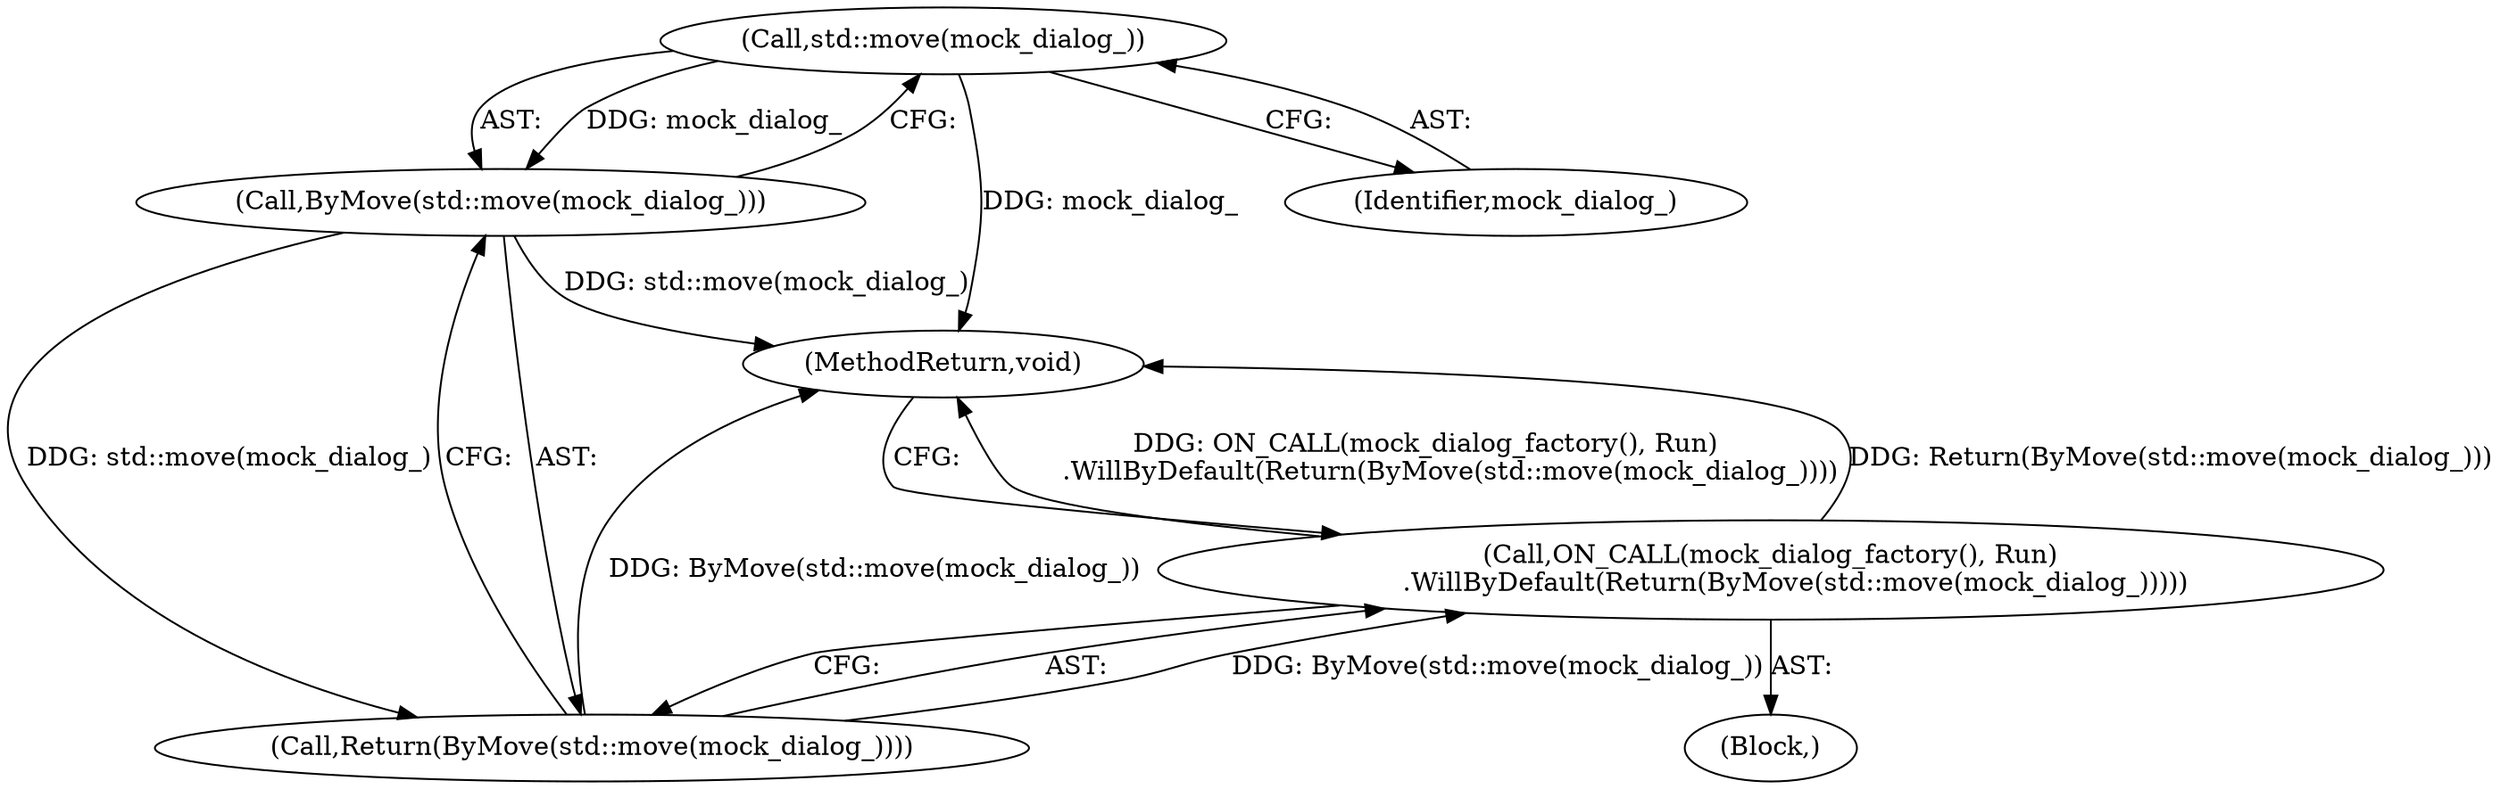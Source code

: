 digraph "1_Chrome_961d0cda4cfc3bcf04aa48ccc32772d63af12d9b_17@API" {
"1000120" [label="(Call,std::move(mock_dialog_))"];
"1000119" [label="(Call,ByMove(std::move(mock_dialog_)))"];
"1000118" [label="(Call,Return(ByMove(std::move(mock_dialog_))))"];
"1000117" [label="(Call,ON_CALL(mock_dialog_factory(), Run)\n      .WillByDefault(Return(ByMove(std::move(mock_dialog_)))))"];
"1000122" [label="(MethodReturn,void)"];
"1000119" [label="(Call,ByMove(std::move(mock_dialog_)))"];
"1000121" [label="(Identifier,mock_dialog_)"];
"1000120" [label="(Call,std::move(mock_dialog_))"];
"1000102" [label="(Block,)"];
"1000118" [label="(Call,Return(ByMove(std::move(mock_dialog_))))"];
"1000117" [label="(Call,ON_CALL(mock_dialog_factory(), Run)\n      .WillByDefault(Return(ByMove(std::move(mock_dialog_)))))"];
"1000120" -> "1000119"  [label="AST: "];
"1000120" -> "1000121"  [label="CFG: "];
"1000121" -> "1000120"  [label="AST: "];
"1000119" -> "1000120"  [label="CFG: "];
"1000120" -> "1000122"  [label="DDG: mock_dialog_"];
"1000120" -> "1000119"  [label="DDG: mock_dialog_"];
"1000119" -> "1000118"  [label="AST: "];
"1000118" -> "1000119"  [label="CFG: "];
"1000119" -> "1000122"  [label="DDG: std::move(mock_dialog_)"];
"1000119" -> "1000118"  [label="DDG: std::move(mock_dialog_)"];
"1000118" -> "1000117"  [label="AST: "];
"1000117" -> "1000118"  [label="CFG: "];
"1000118" -> "1000122"  [label="DDG: ByMove(std::move(mock_dialog_))"];
"1000118" -> "1000117"  [label="DDG: ByMove(std::move(mock_dialog_))"];
"1000117" -> "1000102"  [label="AST: "];
"1000122" -> "1000117"  [label="CFG: "];
"1000117" -> "1000122"  [label="DDG: ON_CALL(mock_dialog_factory(), Run)\n      .WillByDefault(Return(ByMove(std::move(mock_dialog_))))"];
"1000117" -> "1000122"  [label="DDG: Return(ByMove(std::move(mock_dialog_)))"];
}
